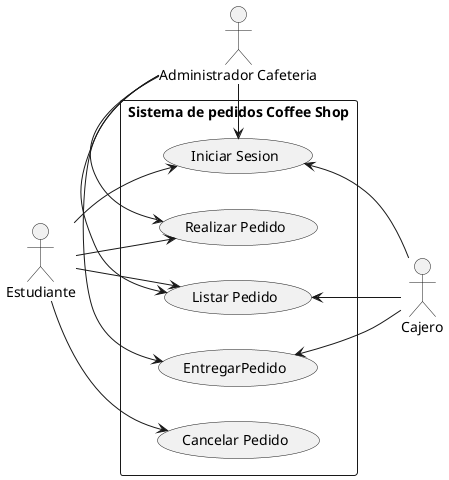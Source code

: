 @startuml casoscoffeeshop
left to right direction
actor "Estudiante" as est
actor "Administrador Cafeteria" as admin
actor "Cajero" as cajero

rectangle "Sistema de pedidos Coffee Shop" {
    usecase "Iniciar Sesion" as UC1
    usecase "Realizar Pedido" as UC2
    usecase "Listar Pedido" as UC3
    usecase "Cancelar Pedido" as UC4
    usecase "EntregarPedido" as UC5
}

est -> UC1
est -> UC2
est --> UC3
est --> UC4
admin -> UC1
admin -> UC2
admin -> UC3
admin -> UC5

UC1 <- cajero
UC3 <-- cajero
UC5 <-- cajero
@enduml